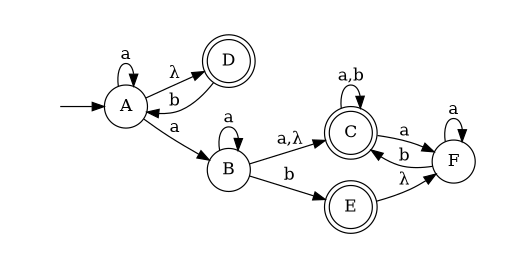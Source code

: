 digraph {
	rankdir=LR;
	margin=0.2;
	size=3;
	node [margin=0 shape=circle];
	C,D,E[shape=doublecircle];
	" "[color=white width=0];
	
	" " -> A
	A -> A[label=a]
	A -> B[label=a]
	A -> D[label=λ]
	B -> B[label=a]
	B -> E[label=b]
	B -> C[label="a,λ"]
	C -> C[label="a,b"]
	C -> F[label=a]
	D -> A[label=b]
	E -> F[label=λ]
	F -> C[label=b]
	F -> F[label=a]
	
}